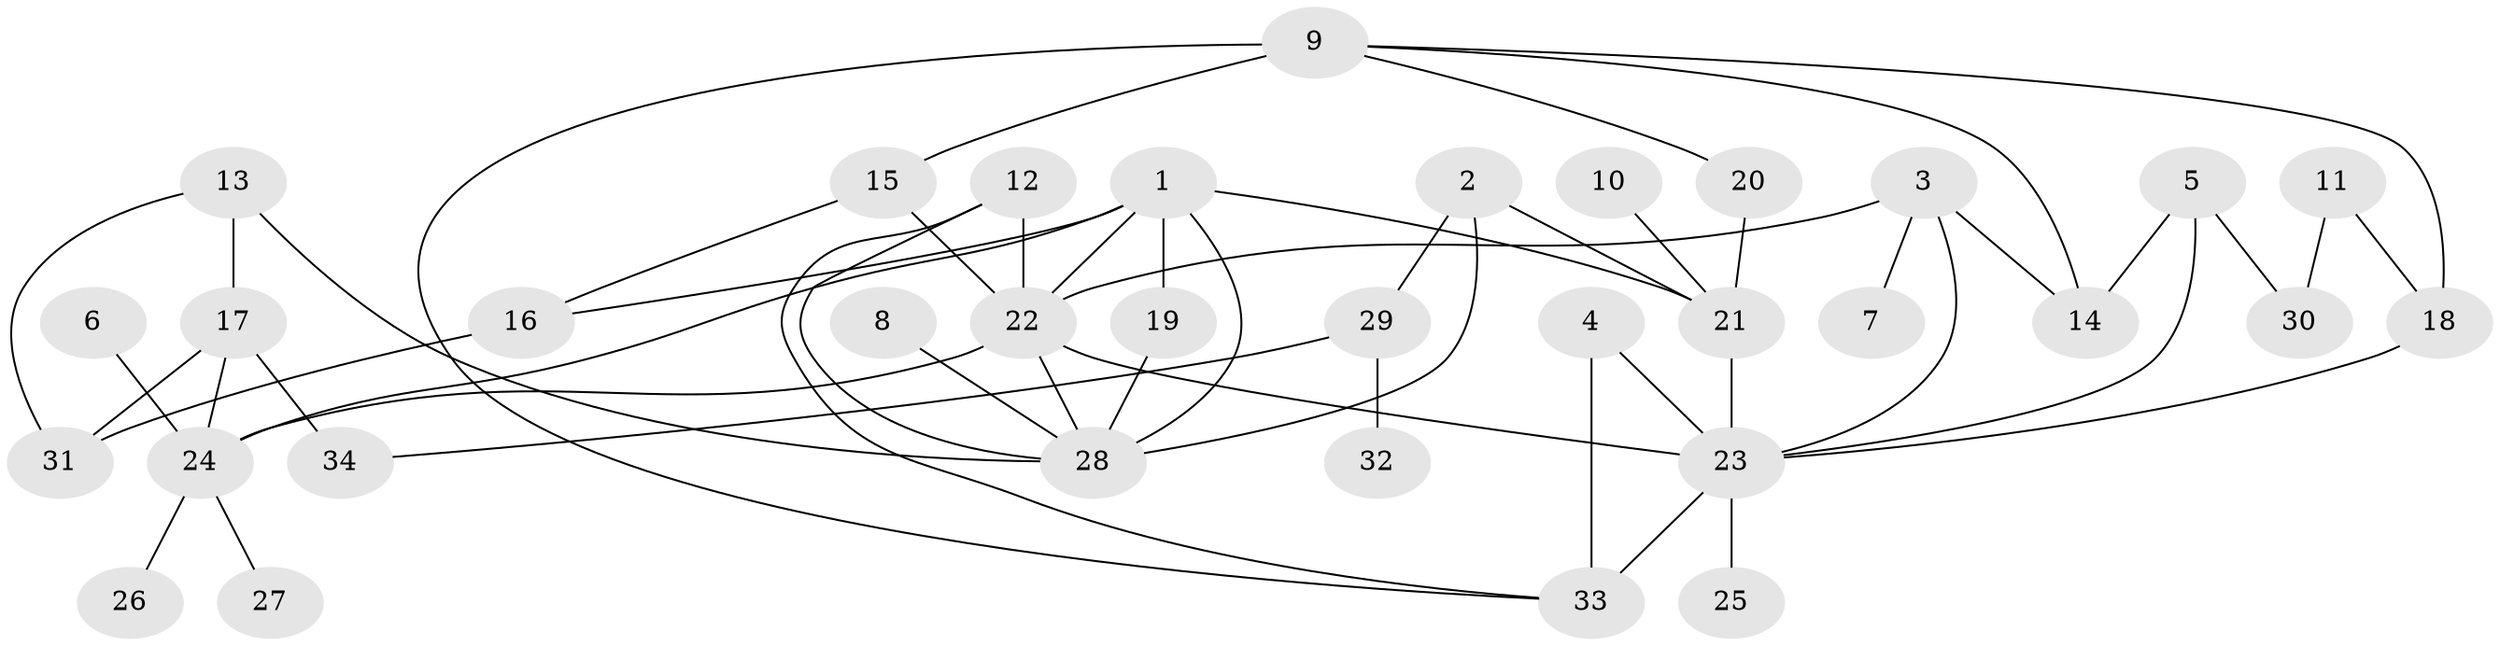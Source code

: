 // original degree distribution, {5: 0.11940298507462686, 3: 0.31343283582089554, 4: 0.08955223880597014, 6: 0.014925373134328358, 2: 0.208955223880597, 1: 0.2537313432835821}
// Generated by graph-tools (version 1.1) at 2025/25/03/09/25 03:25:27]
// undirected, 34 vertices, 53 edges
graph export_dot {
graph [start="1"]
  node [color=gray90,style=filled];
  1;
  2;
  3;
  4;
  5;
  6;
  7;
  8;
  9;
  10;
  11;
  12;
  13;
  14;
  15;
  16;
  17;
  18;
  19;
  20;
  21;
  22;
  23;
  24;
  25;
  26;
  27;
  28;
  29;
  30;
  31;
  32;
  33;
  34;
  1 -- 16 [weight=1.0];
  1 -- 19 [weight=1.0];
  1 -- 21 [weight=1.0];
  1 -- 22 [weight=1.0];
  1 -- 24 [weight=1.0];
  1 -- 28 [weight=2.0];
  2 -- 21 [weight=1.0];
  2 -- 28 [weight=1.0];
  2 -- 29 [weight=1.0];
  3 -- 7 [weight=1.0];
  3 -- 14 [weight=1.0];
  3 -- 22 [weight=1.0];
  3 -- 23 [weight=1.0];
  4 -- 23 [weight=1.0];
  4 -- 33 [weight=1.0];
  5 -- 14 [weight=1.0];
  5 -- 23 [weight=1.0];
  5 -- 30 [weight=1.0];
  6 -- 24 [weight=1.0];
  8 -- 28 [weight=1.0];
  9 -- 14 [weight=1.0];
  9 -- 15 [weight=2.0];
  9 -- 18 [weight=1.0];
  9 -- 20 [weight=1.0];
  9 -- 33 [weight=1.0];
  10 -- 21 [weight=1.0];
  11 -- 18 [weight=1.0];
  11 -- 30 [weight=1.0];
  12 -- 22 [weight=1.0];
  12 -- 28 [weight=1.0];
  12 -- 33 [weight=1.0];
  13 -- 17 [weight=1.0];
  13 -- 28 [weight=1.0];
  13 -- 31 [weight=1.0];
  15 -- 16 [weight=1.0];
  15 -- 22 [weight=1.0];
  16 -- 31 [weight=1.0];
  17 -- 24 [weight=1.0];
  17 -- 31 [weight=1.0];
  17 -- 34 [weight=1.0];
  18 -- 23 [weight=1.0];
  19 -- 28 [weight=1.0];
  20 -- 21 [weight=1.0];
  21 -- 23 [weight=1.0];
  22 -- 23 [weight=1.0];
  22 -- 24 [weight=1.0];
  22 -- 28 [weight=1.0];
  23 -- 25 [weight=1.0];
  23 -- 33 [weight=2.0];
  24 -- 26 [weight=1.0];
  24 -- 27 [weight=1.0];
  29 -- 32 [weight=1.0];
  29 -- 34 [weight=1.0];
}
